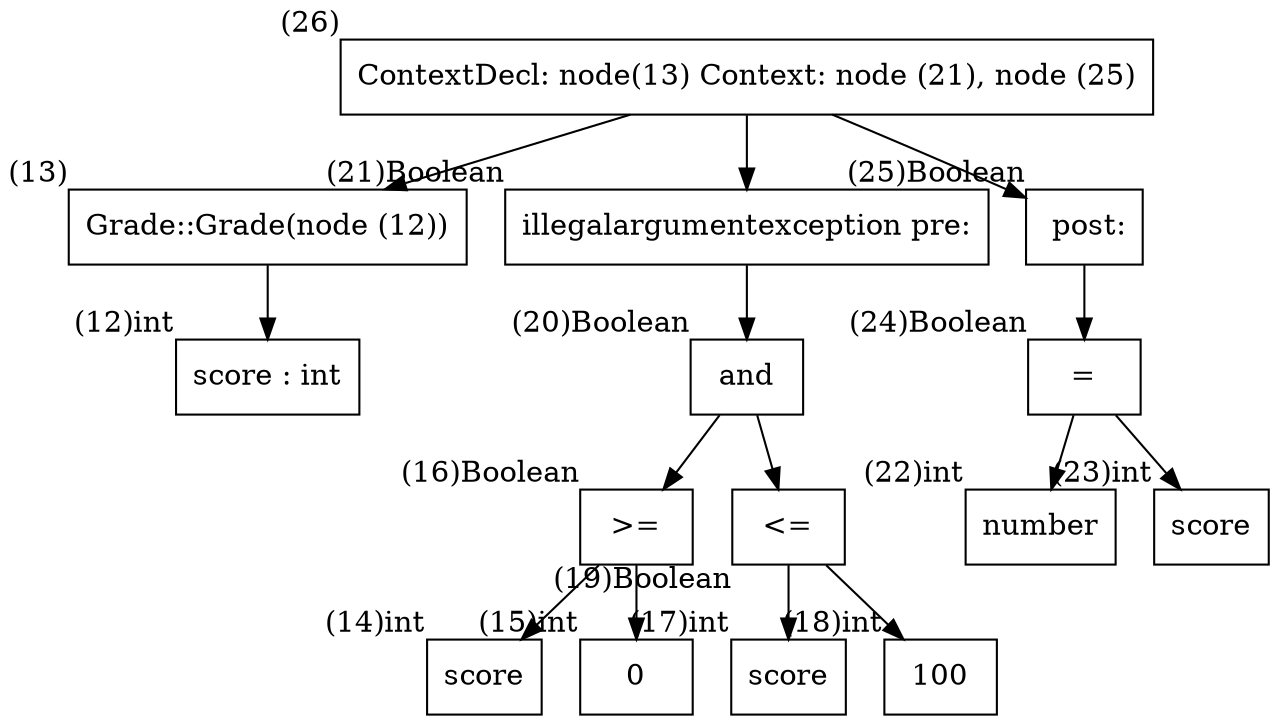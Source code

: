 digraph AST {
  node [shape=box];
  n26 [label="ContextDecl: node(13) Context: node (21), node (25)", xlabel="(26)"];
  n26 -> n13;
  n26 -> n21;
  n26 -> n25;
  n13 [label="Grade::Grade(node (12))", xlabel="(13)"];
  n13 -> n12;
  n21 [label="illegalargumentexception pre:", xlabel="(21)Boolean"];
  n21 -> n20;
  n25 [label=" post:", xlabel="(25)Boolean"];
  n25 -> n24;
  n12 [label="score : int", xlabel="(12)int"];
  n20 [label="and", xlabel="(20)Boolean"];
  n20 -> n16;
  n20 -> n19;
  n24 [label="=", xlabel="(24)Boolean"];
  n24 -> n22;
  n24 -> n23;
  n16 [label=">=", xlabel="(16)Boolean"];
  n16 -> n14;
  n16 -> n15;
  n19 [label="<=", xlabel="(19)Boolean"];
  n19 -> n17;
  n19 -> n18;
  n22 [label="number", xlabel="(22)int"];
  n23 [label="score", xlabel="(23)int"];
  n14 [label="score", xlabel="(14)int"];
  n15 [label="0", xlabel="(15)int"];
  n17 [label="score", xlabel="(17)int"];
  n18 [label="100", xlabel="(18)int"];
}

